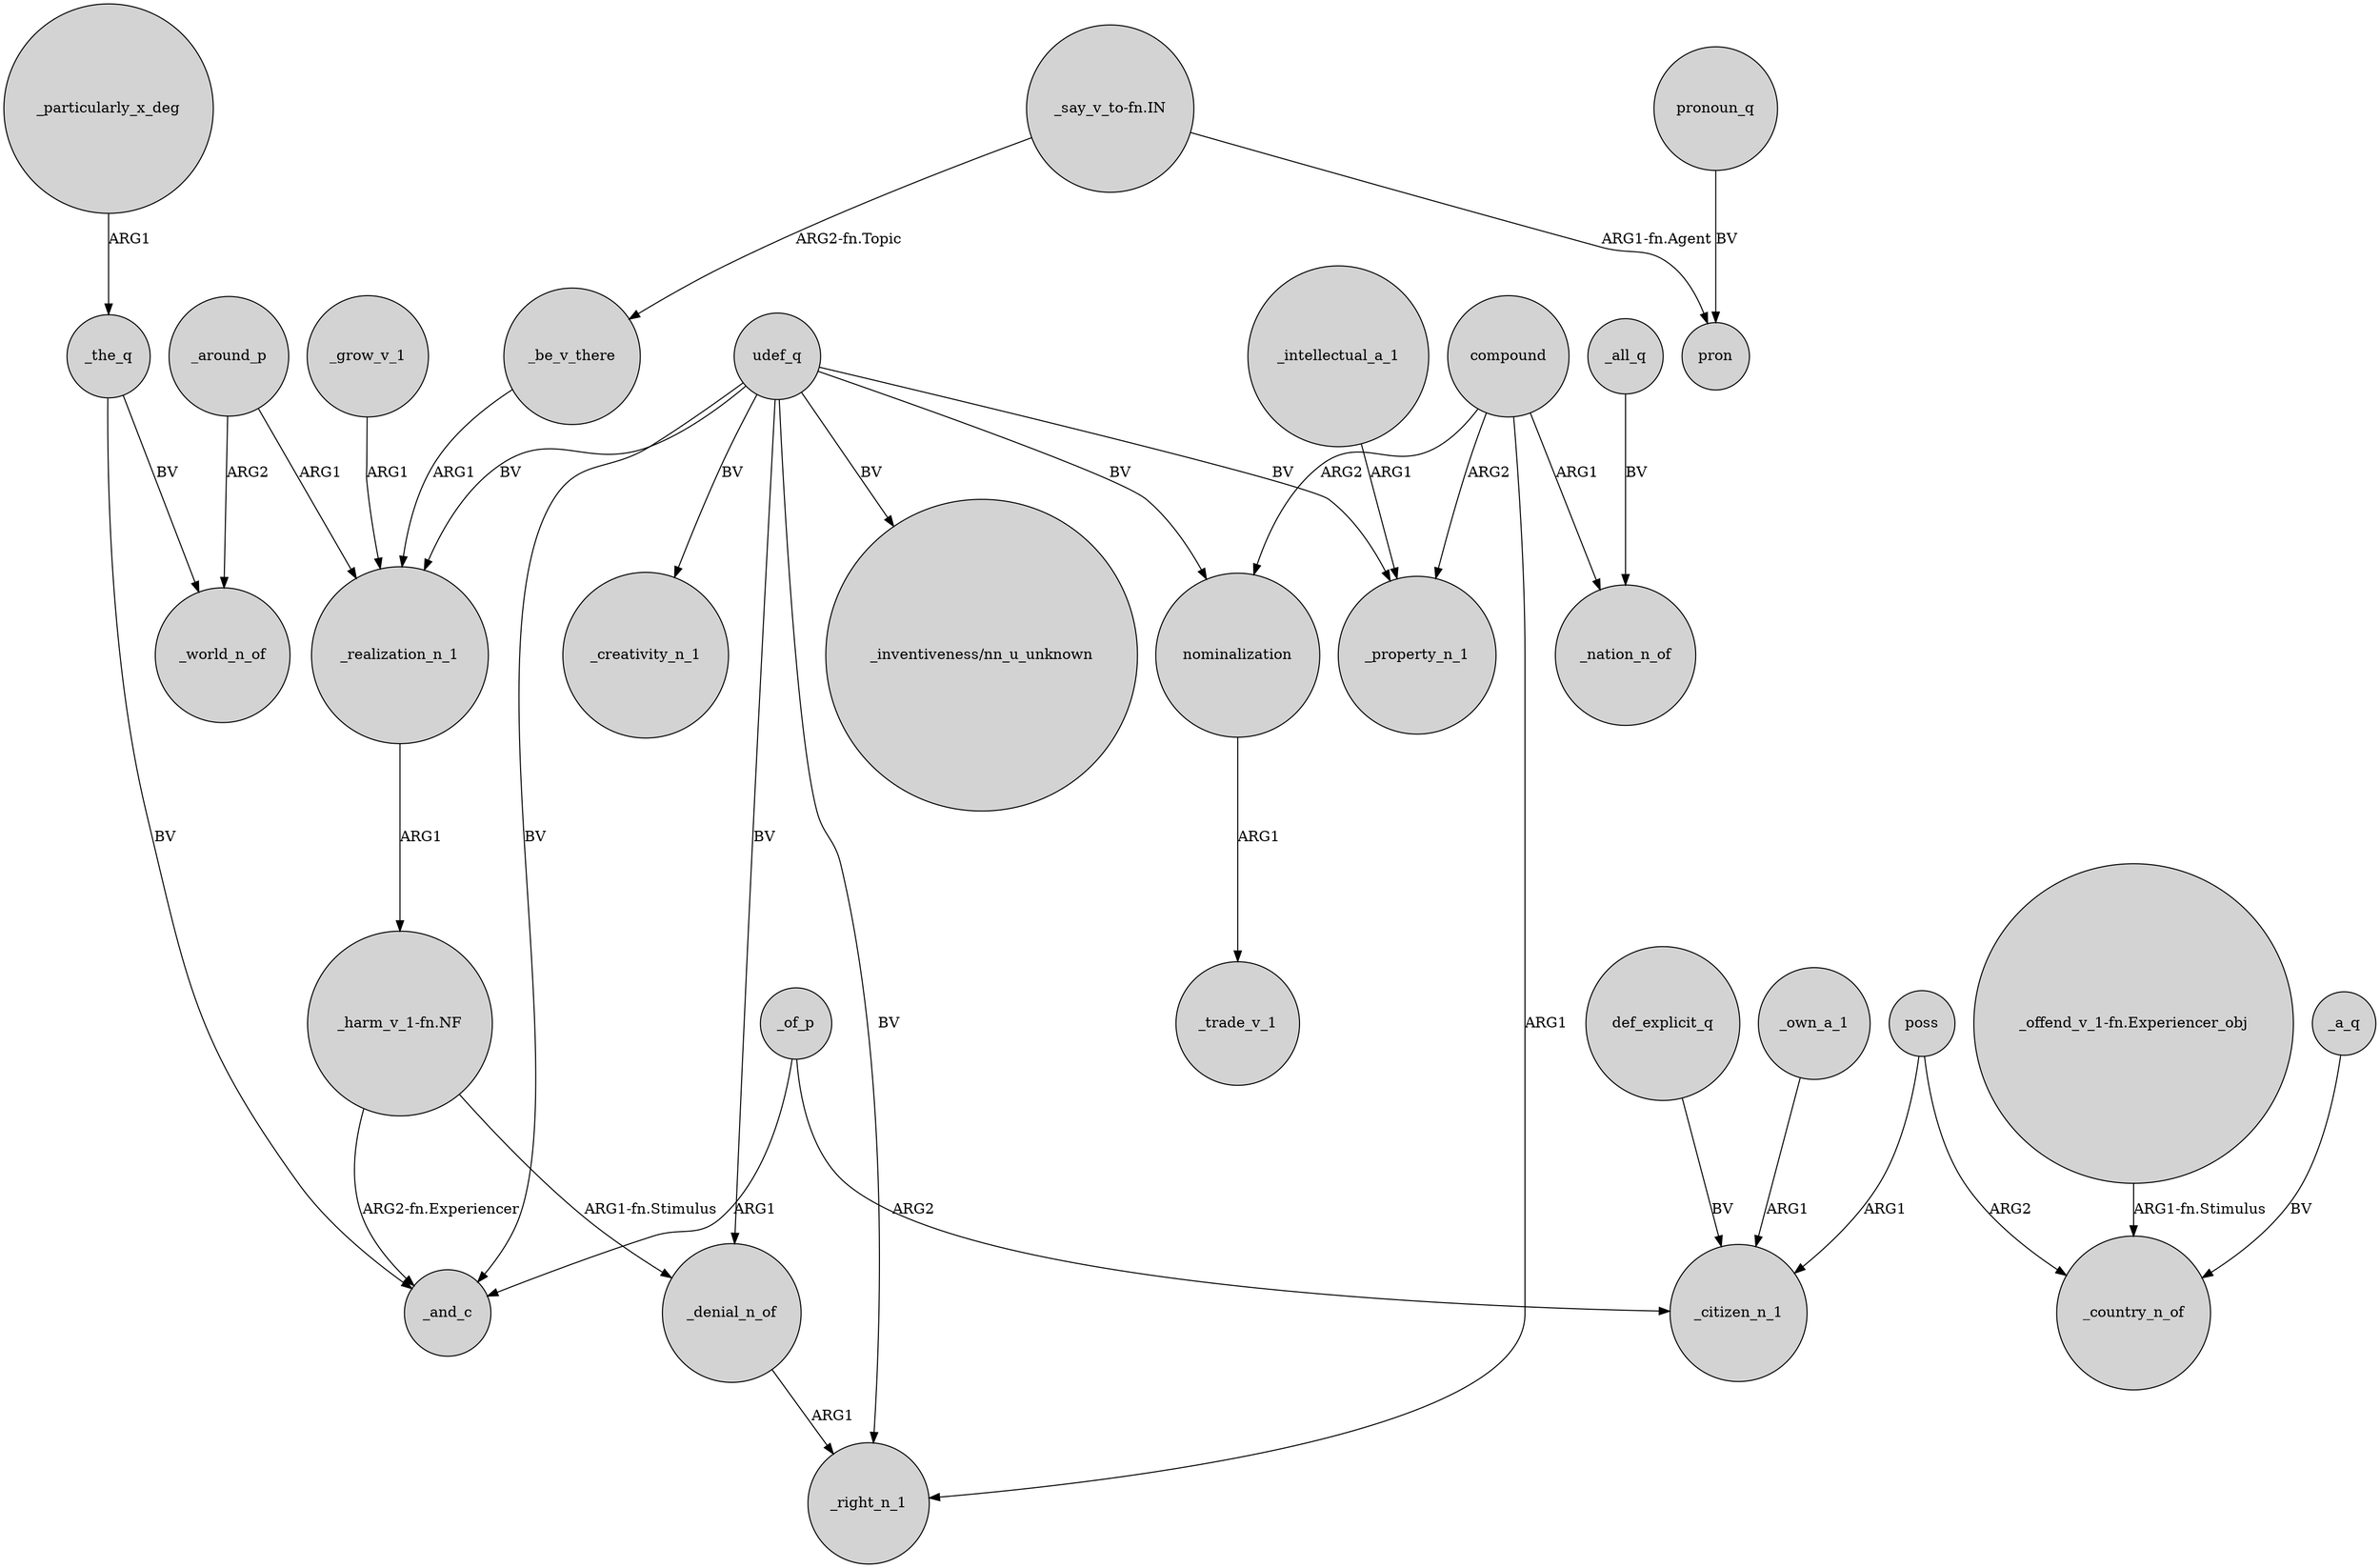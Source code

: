 digraph {
	node [shape=circle style=filled]
	_the_q -> _and_c [label=BV]
	_around_p -> _world_n_of [label=ARG2]
	"_offend_v_1-fn.Experiencer_obj" -> _country_n_of [label="ARG1-fn.Stimulus"]
	poss -> _country_n_of [label=ARG2]
	udef_q -> _realization_n_1 [label=BV]
	udef_q -> _denial_n_of [label=BV]
	_realization_n_1 -> "_harm_v_1-fn.NF" [label=ARG1]
	"_harm_v_1-fn.NF" -> _and_c [label="ARG2-fn.Experiencer"]
	compound -> _property_n_1 [label=ARG2]
	def_explicit_q -> _citizen_n_1 [label=BV]
	_grow_v_1 -> _realization_n_1 [label=ARG1]
	_particularly_x_deg -> _the_q [label=ARG1]
	compound -> nominalization [label=ARG2]
	_around_p -> _realization_n_1 [label=ARG1]
	nominalization -> _trade_v_1 [label=ARG1]
	poss -> _citizen_n_1 [label=ARG1]
	pronoun_q -> pron [label=BV]
	udef_q -> _right_n_1 [label=BV]
	_a_q -> _country_n_of [label=BV]
	"_say_v_to-fn.IN" -> _be_v_there [label="ARG2-fn.Topic"]
	udef_q -> _property_n_1 [label=BV]
	_intellectual_a_1 -> _property_n_1 [label=ARG1]
	_of_p -> _and_c [label=ARG1]
	_all_q -> _nation_n_of [label=BV]
	udef_q -> nominalization [label=BV]
	"_say_v_to-fn.IN" -> pron [label="ARG1-fn.Agent"]
	compound -> _nation_n_of [label=ARG1]
	_of_p -> _citizen_n_1 [label=ARG2]
	udef_q -> _creativity_n_1 [label=BV]
	compound -> _right_n_1 [label=ARG1]
	_own_a_1 -> _citizen_n_1 [label=ARG1]
	udef_q -> _and_c [label=BV]
	"_harm_v_1-fn.NF" -> _denial_n_of [label="ARG1-fn.Stimulus"]
	_be_v_there -> _realization_n_1 [label=ARG1]
	_the_q -> _world_n_of [label=BV]
	udef_q -> "_inventiveness/nn_u_unknown" [label=BV]
	_denial_n_of -> _right_n_1 [label=ARG1]
}
